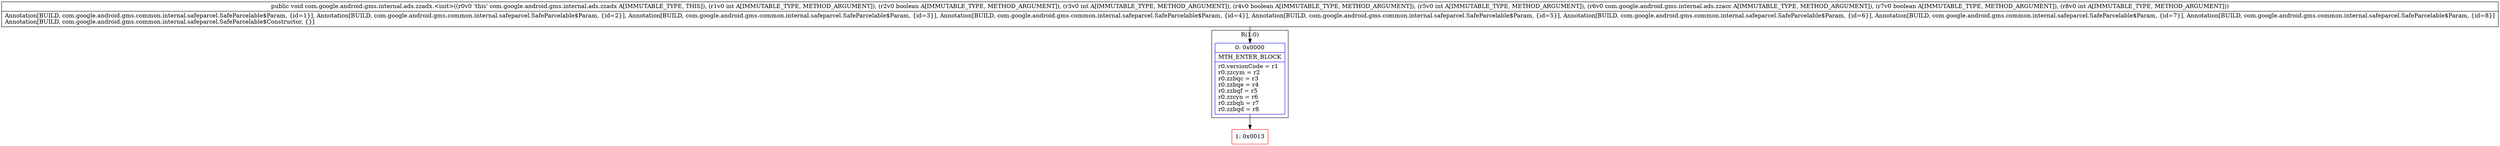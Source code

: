 digraph "CFG forcom.google.android.gms.internal.ads.zzadx.\<init\>(IZIZILcom\/google\/android\/gms\/internal\/ads\/zzacc;ZI)V" {
subgraph cluster_Region_1770000577 {
label = "R(1:0)";
node [shape=record,color=blue];
Node_0 [shape=record,label="{0\:\ 0x0000|MTH_ENTER_BLOCK\l|r0.versionCode = r1\lr0.zzcym = r2\lr0.zzbqc = r3\lr0.zzbqe = r4\lr0.zzbqf = r5\lr0.zzcyn = r6\lr0.zzbqh = r7\lr0.zzbqd = r8\l}"];
}
Node_1 [shape=record,color=red,label="{1\:\ 0x0013}"];
MethodNode[shape=record,label="{public void com.google.android.gms.internal.ads.zzadx.\<init\>((r0v0 'this' com.google.android.gms.internal.ads.zzadx A[IMMUTABLE_TYPE, THIS]), (r1v0 int A[IMMUTABLE_TYPE, METHOD_ARGUMENT]), (r2v0 boolean A[IMMUTABLE_TYPE, METHOD_ARGUMENT]), (r3v0 int A[IMMUTABLE_TYPE, METHOD_ARGUMENT]), (r4v0 boolean A[IMMUTABLE_TYPE, METHOD_ARGUMENT]), (r5v0 int A[IMMUTABLE_TYPE, METHOD_ARGUMENT]), (r6v0 com.google.android.gms.internal.ads.zzacc A[IMMUTABLE_TYPE, METHOD_ARGUMENT]), (r7v0 boolean A[IMMUTABLE_TYPE, METHOD_ARGUMENT]), (r8v0 int A[IMMUTABLE_TYPE, METHOD_ARGUMENT]))  | Annotation[BUILD, com.google.android.gms.common.internal.safeparcel.SafeParcelable$Param, \{id=1\}], Annotation[BUILD, com.google.android.gms.common.internal.safeparcel.SafeParcelable$Param, \{id=2\}], Annotation[BUILD, com.google.android.gms.common.internal.safeparcel.SafeParcelable$Param, \{id=3\}], Annotation[BUILD, com.google.android.gms.common.internal.safeparcel.SafeParcelable$Param, \{id=4\}], Annotation[BUILD, com.google.android.gms.common.internal.safeparcel.SafeParcelable$Param, \{id=5\}], Annotation[BUILD, com.google.android.gms.common.internal.safeparcel.SafeParcelable$Param, \{id=6\}], Annotation[BUILD, com.google.android.gms.common.internal.safeparcel.SafeParcelable$Param, \{id=7\}], Annotation[BUILD, com.google.android.gms.common.internal.safeparcel.SafeParcelable$Param, \{id=8\}]\lAnnotation[BUILD, com.google.android.gms.common.internal.safeparcel.SafeParcelable$Constructor, \{\}]\l}"];
MethodNode -> Node_0;
Node_0 -> Node_1;
}

